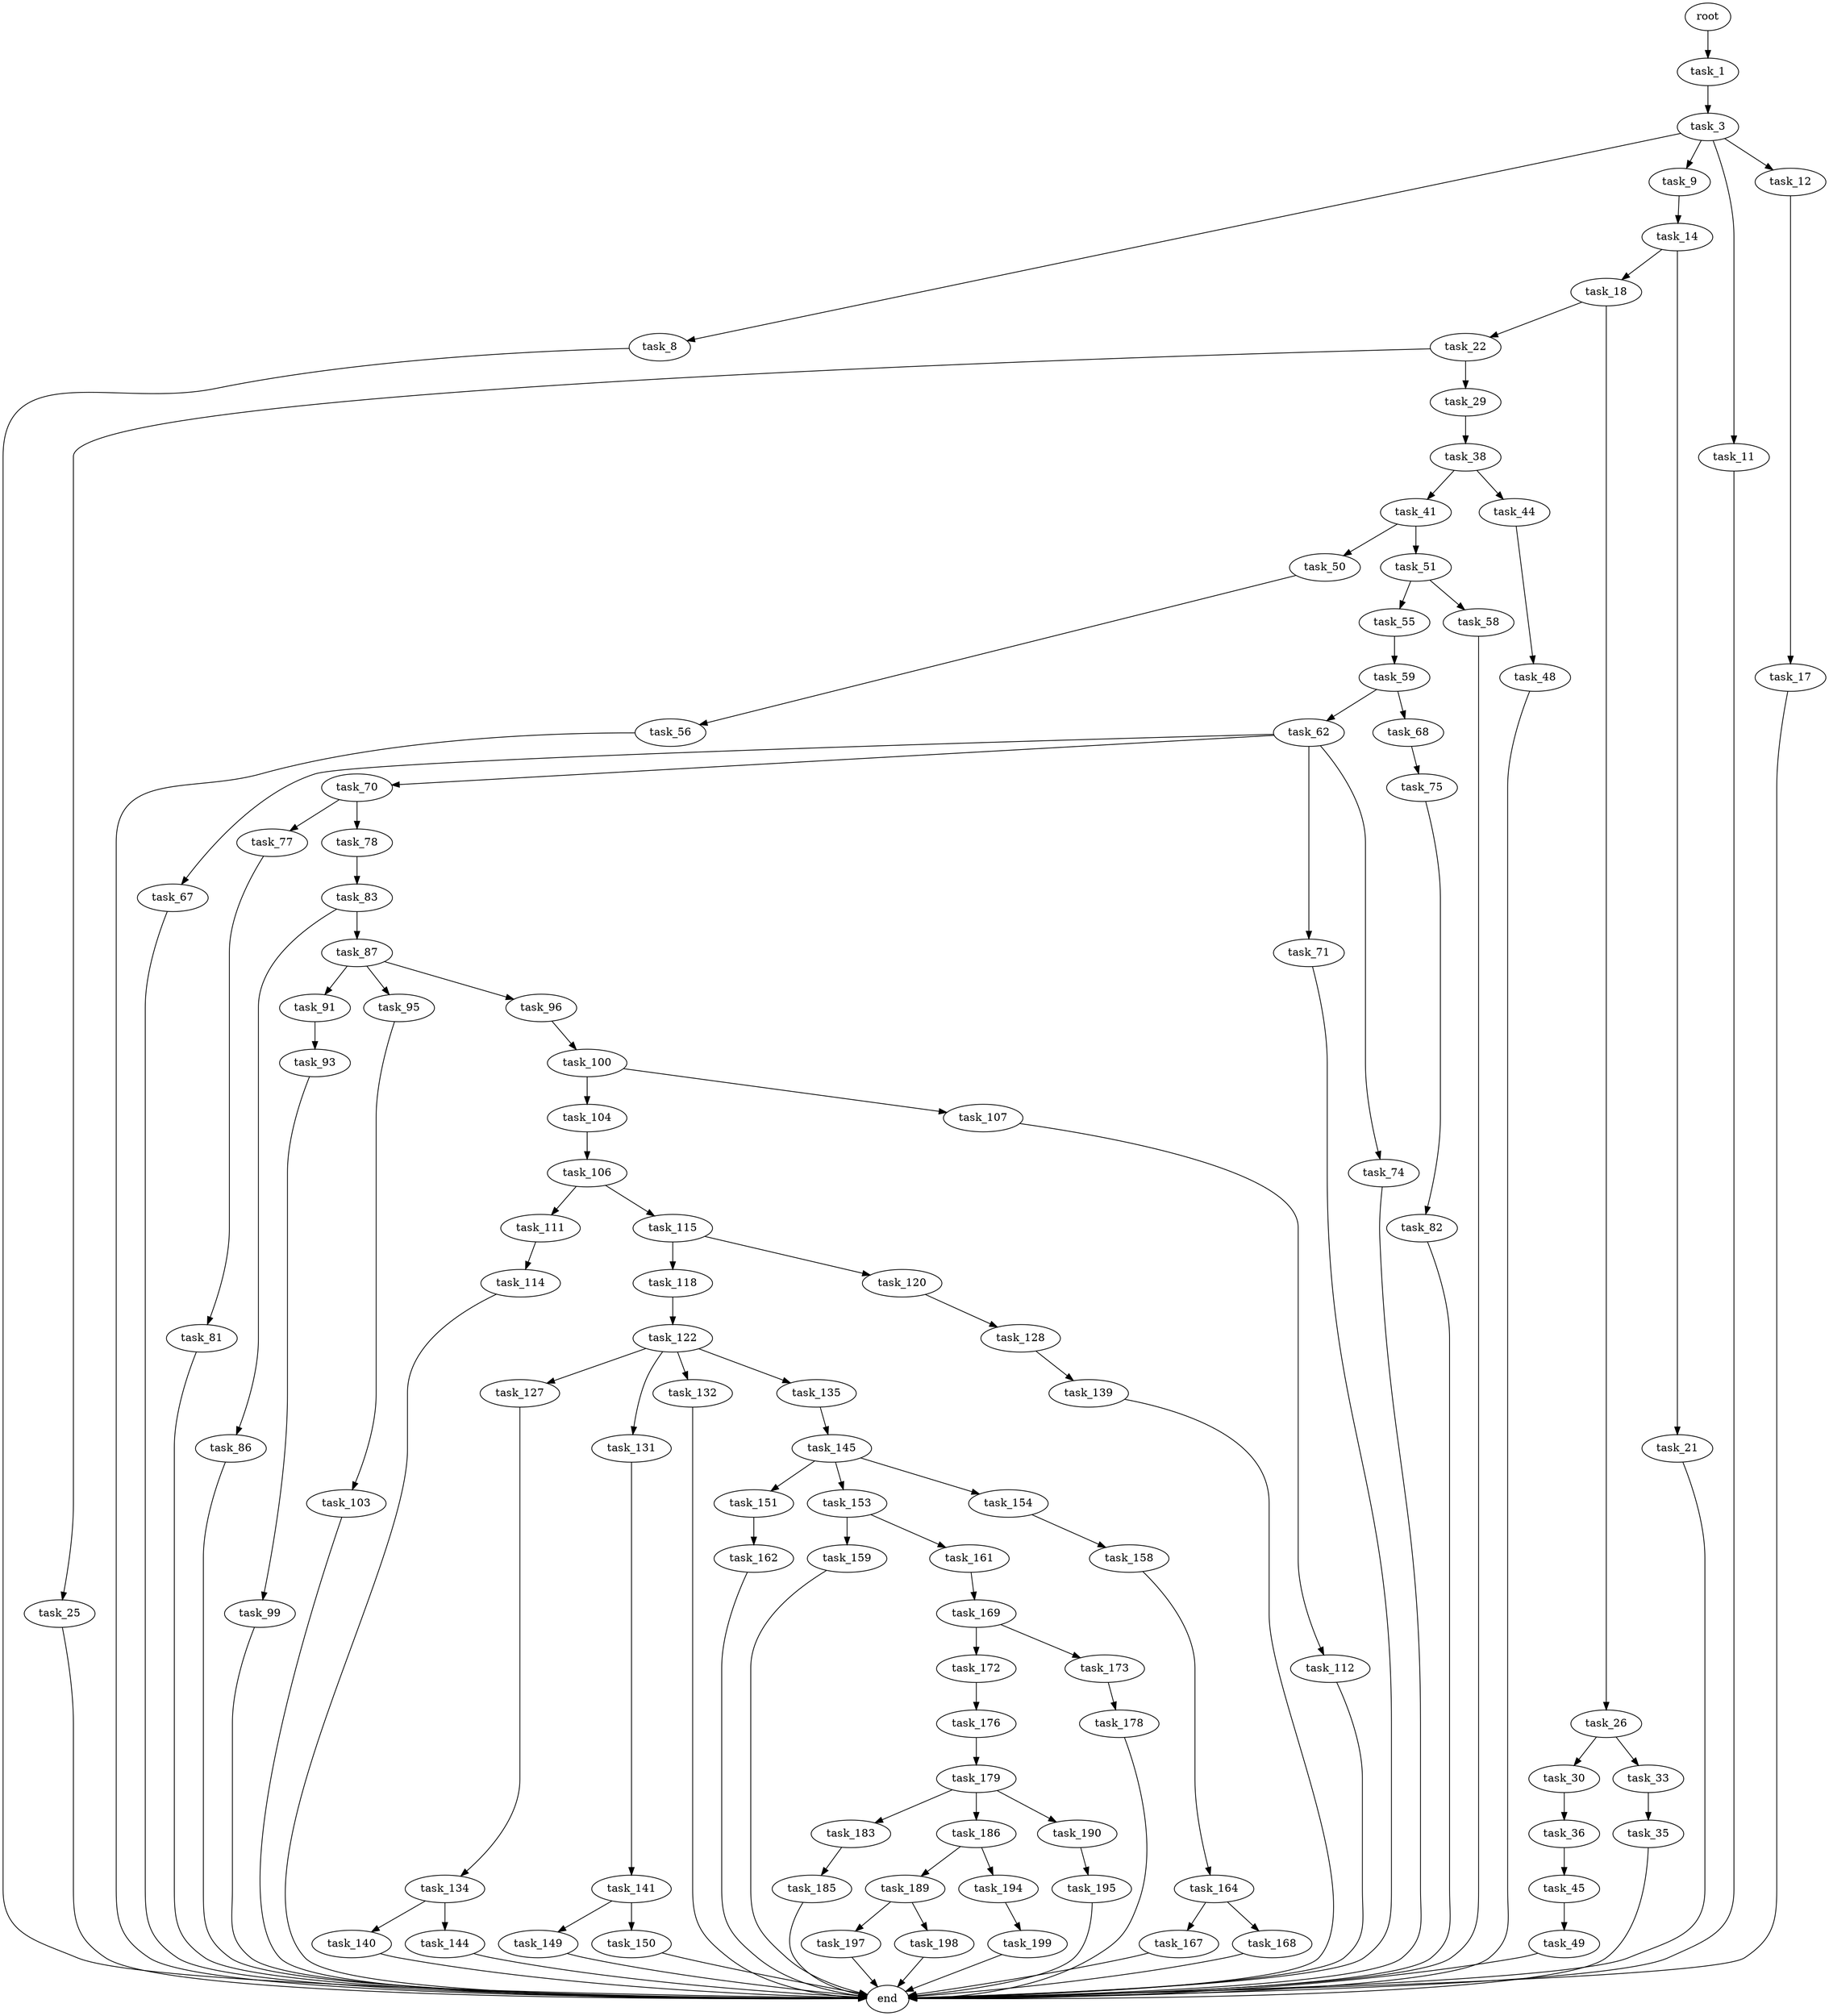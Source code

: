 digraph G {
  root [size="0.000000"];
  task_1 [size="3637442399.000000"];
  task_3 [size="247690581781.000000"];
  task_8 [size="10342575343.000000"];
  task_9 [size="2271234377.000000"];
  task_11 [size="368293445632.000000"];
  task_12 [size="11380361212.000000"];
  task_14 [size="24234328133.000000"];
  task_17 [size="28991029248.000000"];
  task_18 [size="11103957641.000000"];
  task_21 [size="21235142147.000000"];
  task_22 [size="231928233984.000000"];
  task_25 [size="231928233984.000000"];
  task_26 [size="24611548173.000000"];
  task_29 [size="782757789696.000000"];
  task_30 [size="6163366208.000000"];
  task_33 [size="8589934592.000000"];
  task_35 [size="53121521110.000000"];
  task_36 [size="28991029248.000000"];
  task_38 [size="549755813888.000000"];
  task_41 [size="10446740102.000000"];
  task_44 [size="782757789696.000000"];
  task_45 [size="28991029248.000000"];
  task_48 [size="40102008795.000000"];
  task_49 [size="1397607037408.000000"];
  task_50 [size="19105757175.000000"];
  task_51 [size="1073741824000.000000"];
  task_55 [size="27323690721.000000"];
  task_56 [size="103539052529.000000"];
  task_58 [size="9015652733.000000"];
  task_59 [size="8050988779.000000"];
  task_62 [size="134217728000.000000"];
  task_67 [size="549755813888.000000"];
  task_68 [size="29043434970.000000"];
  task_70 [size="10358322056.000000"];
  task_71 [size="49192340464.000000"];
  task_74 [size="1073741824000.000000"];
  task_75 [size="184026408851.000000"];
  task_77 [size="6398535609.000000"];
  task_78 [size="231928233984.000000"];
  task_81 [size="182854835716.000000"];
  task_82 [size="41465834584.000000"];
  task_83 [size="160772560852.000000"];
  task_86 [size="368293445632.000000"];
  task_87 [size="549755813888.000000"];
  task_91 [size="1760756865.000000"];
  task_93 [size="68719476736.000000"];
  task_95 [size="33323159082.000000"];
  task_96 [size="411977609136.000000"];
  task_99 [size="18702037649.000000"];
  task_100 [size="886620219657.000000"];
  task_103 [size="11214842706.000000"];
  task_104 [size="6026604954.000000"];
  task_106 [size="28991029248.000000"];
  task_107 [size="1073741824000.000000"];
  task_111 [size="758686322074.000000"];
  task_112 [size="549755813888.000000"];
  task_114 [size="203131402493.000000"];
  task_115 [size="782757789696.000000"];
  task_118 [size="78836366666.000000"];
  task_120 [size="782757789696.000000"];
  task_122 [size="29263853097.000000"];
  task_127 [size="134217728000.000000"];
  task_128 [size="22549227759.000000"];
  task_131 [size="28991029248.000000"];
  task_132 [size="4311584719.000000"];
  task_134 [size="14037979180.000000"];
  task_135 [size="549755813888.000000"];
  task_139 [size="782757789696.000000"];
  task_140 [size="29792092564.000000"];
  task_141 [size="28991029248.000000"];
  task_144 [size="164380339413.000000"];
  task_145 [size="49994866759.000000"];
  task_149 [size="8589934592.000000"];
  task_150 [size="1686144723.000000"];
  task_151 [size="9739709831.000000"];
  task_153 [size="8082720061.000000"];
  task_154 [size="6300740616.000000"];
  task_158 [size="782757789696.000000"];
  task_159 [size="68719476736.000000"];
  task_161 [size="28991029248.000000"];
  task_162 [size="80571436711.000000"];
  task_164 [size="4915902393.000000"];
  task_167 [size="3046314161.000000"];
  task_168 [size="109900673161.000000"];
  task_169 [size="92988252195.000000"];
  task_172 [size="515467993.000000"];
  task_173 [size="549755813888.000000"];
  task_176 [size="9273118978.000000"];
  task_178 [size="894701325056.000000"];
  task_179 [size="28469652910.000000"];
  task_183 [size="33222461467.000000"];
  task_185 [size="134217728000.000000"];
  task_186 [size="234509564838.000000"];
  task_189 [size="68719476736.000000"];
  task_190 [size="175827401773.000000"];
  task_194 [size="78740045918.000000"];
  task_195 [size="231928233984.000000"];
  task_197 [size="806838081277.000000"];
  task_198 [size="21216068150.000000"];
  task_199 [size="8589934592.000000"];
  end [size="0.000000"];

  root -> task_1 [size="1.000000"];
  task_1 -> task_3 [size="301989888.000000"];
  task_3 -> task_8 [size="301989888.000000"];
  task_3 -> task_9 [size="301989888.000000"];
  task_3 -> task_11 [size="301989888.000000"];
  task_3 -> task_12 [size="301989888.000000"];
  task_8 -> end [size="1.000000"];
  task_9 -> task_14 [size="134217728.000000"];
  task_11 -> end [size="1.000000"];
  task_12 -> task_17 [size="301989888.000000"];
  task_14 -> task_18 [size="838860800.000000"];
  task_14 -> task_21 [size="838860800.000000"];
  task_17 -> end [size="1.000000"];
  task_18 -> task_22 [size="301989888.000000"];
  task_18 -> task_26 [size="301989888.000000"];
  task_21 -> end [size="1.000000"];
  task_22 -> task_25 [size="301989888.000000"];
  task_22 -> task_29 [size="301989888.000000"];
  task_25 -> end [size="1.000000"];
  task_26 -> task_30 [size="536870912.000000"];
  task_26 -> task_33 [size="536870912.000000"];
  task_29 -> task_38 [size="679477248.000000"];
  task_30 -> task_36 [size="411041792.000000"];
  task_33 -> task_35 [size="33554432.000000"];
  task_35 -> end [size="1.000000"];
  task_36 -> task_45 [size="75497472.000000"];
  task_38 -> task_41 [size="536870912.000000"];
  task_38 -> task_44 [size="536870912.000000"];
  task_41 -> task_50 [size="411041792.000000"];
  task_41 -> task_51 [size="411041792.000000"];
  task_44 -> task_48 [size="679477248.000000"];
  task_45 -> task_49 [size="75497472.000000"];
  task_48 -> end [size="1.000000"];
  task_49 -> end [size="1.000000"];
  task_50 -> task_56 [size="301989888.000000"];
  task_51 -> task_55 [size="838860800.000000"];
  task_51 -> task_58 [size="838860800.000000"];
  task_55 -> task_59 [size="75497472.000000"];
  task_56 -> end [size="1.000000"];
  task_58 -> end [size="1.000000"];
  task_59 -> task_62 [size="209715200.000000"];
  task_59 -> task_68 [size="209715200.000000"];
  task_62 -> task_67 [size="209715200.000000"];
  task_62 -> task_70 [size="209715200.000000"];
  task_62 -> task_71 [size="209715200.000000"];
  task_62 -> task_74 [size="209715200.000000"];
  task_67 -> end [size="1.000000"];
  task_68 -> task_75 [size="679477248.000000"];
  task_70 -> task_77 [size="679477248.000000"];
  task_70 -> task_78 [size="679477248.000000"];
  task_71 -> end [size="1.000000"];
  task_74 -> end [size="1.000000"];
  task_75 -> task_82 [size="536870912.000000"];
  task_77 -> task_81 [size="301989888.000000"];
  task_78 -> task_83 [size="301989888.000000"];
  task_81 -> end [size="1.000000"];
  task_82 -> end [size="1.000000"];
  task_83 -> task_86 [size="536870912.000000"];
  task_83 -> task_87 [size="536870912.000000"];
  task_86 -> end [size="1.000000"];
  task_87 -> task_91 [size="536870912.000000"];
  task_87 -> task_95 [size="536870912.000000"];
  task_87 -> task_96 [size="536870912.000000"];
  task_91 -> task_93 [size="75497472.000000"];
  task_93 -> task_99 [size="134217728.000000"];
  task_95 -> task_103 [size="679477248.000000"];
  task_96 -> task_100 [size="536870912.000000"];
  task_99 -> end [size="1.000000"];
  task_100 -> task_104 [size="536870912.000000"];
  task_100 -> task_107 [size="536870912.000000"];
  task_103 -> end [size="1.000000"];
  task_104 -> task_106 [size="134217728.000000"];
  task_106 -> task_111 [size="75497472.000000"];
  task_106 -> task_115 [size="75497472.000000"];
  task_107 -> task_112 [size="838860800.000000"];
  task_111 -> task_114 [size="679477248.000000"];
  task_112 -> end [size="1.000000"];
  task_114 -> end [size="1.000000"];
  task_115 -> task_118 [size="679477248.000000"];
  task_115 -> task_120 [size="679477248.000000"];
  task_118 -> task_122 [size="209715200.000000"];
  task_120 -> task_128 [size="679477248.000000"];
  task_122 -> task_127 [size="75497472.000000"];
  task_122 -> task_131 [size="75497472.000000"];
  task_122 -> task_132 [size="75497472.000000"];
  task_122 -> task_135 [size="75497472.000000"];
  task_127 -> task_134 [size="209715200.000000"];
  task_128 -> task_139 [size="75497472.000000"];
  task_131 -> task_141 [size="75497472.000000"];
  task_132 -> end [size="1.000000"];
  task_134 -> task_140 [size="301989888.000000"];
  task_134 -> task_144 [size="301989888.000000"];
  task_135 -> task_145 [size="536870912.000000"];
  task_139 -> end [size="1.000000"];
  task_140 -> end [size="1.000000"];
  task_141 -> task_149 [size="75497472.000000"];
  task_141 -> task_150 [size="75497472.000000"];
  task_144 -> end [size="1.000000"];
  task_145 -> task_151 [size="838860800.000000"];
  task_145 -> task_153 [size="838860800.000000"];
  task_145 -> task_154 [size="838860800.000000"];
  task_149 -> end [size="1.000000"];
  task_150 -> end [size="1.000000"];
  task_151 -> task_162 [size="411041792.000000"];
  task_153 -> task_159 [size="134217728.000000"];
  task_153 -> task_161 [size="134217728.000000"];
  task_154 -> task_158 [size="301989888.000000"];
  task_158 -> task_164 [size="679477248.000000"];
  task_159 -> end [size="1.000000"];
  task_161 -> task_169 [size="75497472.000000"];
  task_162 -> end [size="1.000000"];
  task_164 -> task_167 [size="411041792.000000"];
  task_164 -> task_168 [size="411041792.000000"];
  task_167 -> end [size="1.000000"];
  task_168 -> end [size="1.000000"];
  task_169 -> task_172 [size="209715200.000000"];
  task_169 -> task_173 [size="209715200.000000"];
  task_172 -> task_176 [size="33554432.000000"];
  task_173 -> task_178 [size="536870912.000000"];
  task_176 -> task_179 [size="536870912.000000"];
  task_178 -> end [size="1.000000"];
  task_179 -> task_183 [size="33554432.000000"];
  task_179 -> task_186 [size="33554432.000000"];
  task_179 -> task_190 [size="33554432.000000"];
  task_183 -> task_185 [size="679477248.000000"];
  task_185 -> end [size="1.000000"];
  task_186 -> task_189 [size="411041792.000000"];
  task_186 -> task_194 [size="411041792.000000"];
  task_189 -> task_197 [size="134217728.000000"];
  task_189 -> task_198 [size="134217728.000000"];
  task_190 -> task_195 [size="134217728.000000"];
  task_194 -> task_199 [size="75497472.000000"];
  task_195 -> end [size="1.000000"];
  task_197 -> end [size="1.000000"];
  task_198 -> end [size="1.000000"];
  task_199 -> end [size="1.000000"];
}

